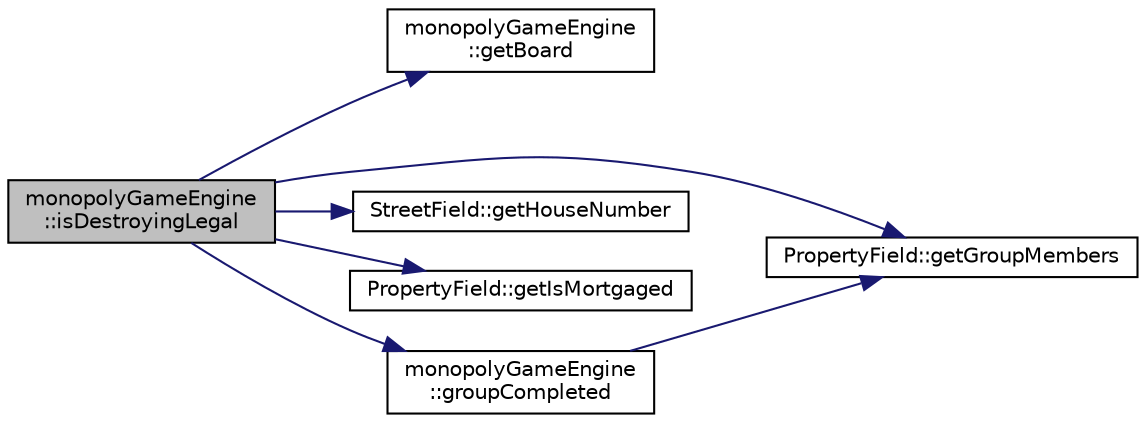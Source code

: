 digraph "monopolyGameEngine::isDestroyingLegal"
{
 // LATEX_PDF_SIZE
  edge [fontname="Helvetica",fontsize="10",labelfontname="Helvetica",labelfontsize="10"];
  node [fontname="Helvetica",fontsize="10",shape=record];
  rankdir="LR";
  Node1 [label="monopolyGameEngine\l::isDestroyingLegal",height=0.2,width=0.4,color="black", fillcolor="grey75", style="filled", fontcolor="black",tooltip=" "];
  Node1 -> Node2 [color="midnightblue",fontsize="10",style="solid",fontname="Helvetica"];
  Node2 [label="monopolyGameEngine\l::getBoard",height=0.2,width=0.4,color="black", fillcolor="white", style="filled",URL="$classmonopoly_game_engine.html#a7745bb931ce95f84f0b07843414e0d36",tooltip=" "];
  Node1 -> Node3 [color="midnightblue",fontsize="10",style="solid",fontname="Helvetica"];
  Node3 [label="PropertyField::getGroupMembers",height=0.2,width=0.4,color="black", fillcolor="white", style="filled",URL="$class_property_field.html#a676180ae8ad98644572c47787ea0a01f",tooltip=" "];
  Node1 -> Node4 [color="midnightblue",fontsize="10",style="solid",fontname="Helvetica"];
  Node4 [label="StreetField::getHouseNumber",height=0.2,width=0.4,color="black", fillcolor="white", style="filled",URL="$class_street_field.html#aaee4c344c359e9762653472f7f2e5df0",tooltip=" "];
  Node1 -> Node5 [color="midnightblue",fontsize="10",style="solid",fontname="Helvetica"];
  Node5 [label="PropertyField::getIsMortgaged",height=0.2,width=0.4,color="black", fillcolor="white", style="filled",URL="$class_property_field.html#a1fffe1254ab983b26a27f44f60790118",tooltip=" "];
  Node1 -> Node6 [color="midnightblue",fontsize="10",style="solid",fontname="Helvetica"];
  Node6 [label="monopolyGameEngine\l::groupCompleted",height=0.2,width=0.4,color="black", fillcolor="white", style="filled",URL="$classmonopoly_game_engine.html#a812b12efc4a929ca7d81d98cf9acf761",tooltip=" "];
  Node6 -> Node3 [color="midnightblue",fontsize="10",style="solid",fontname="Helvetica"];
}
